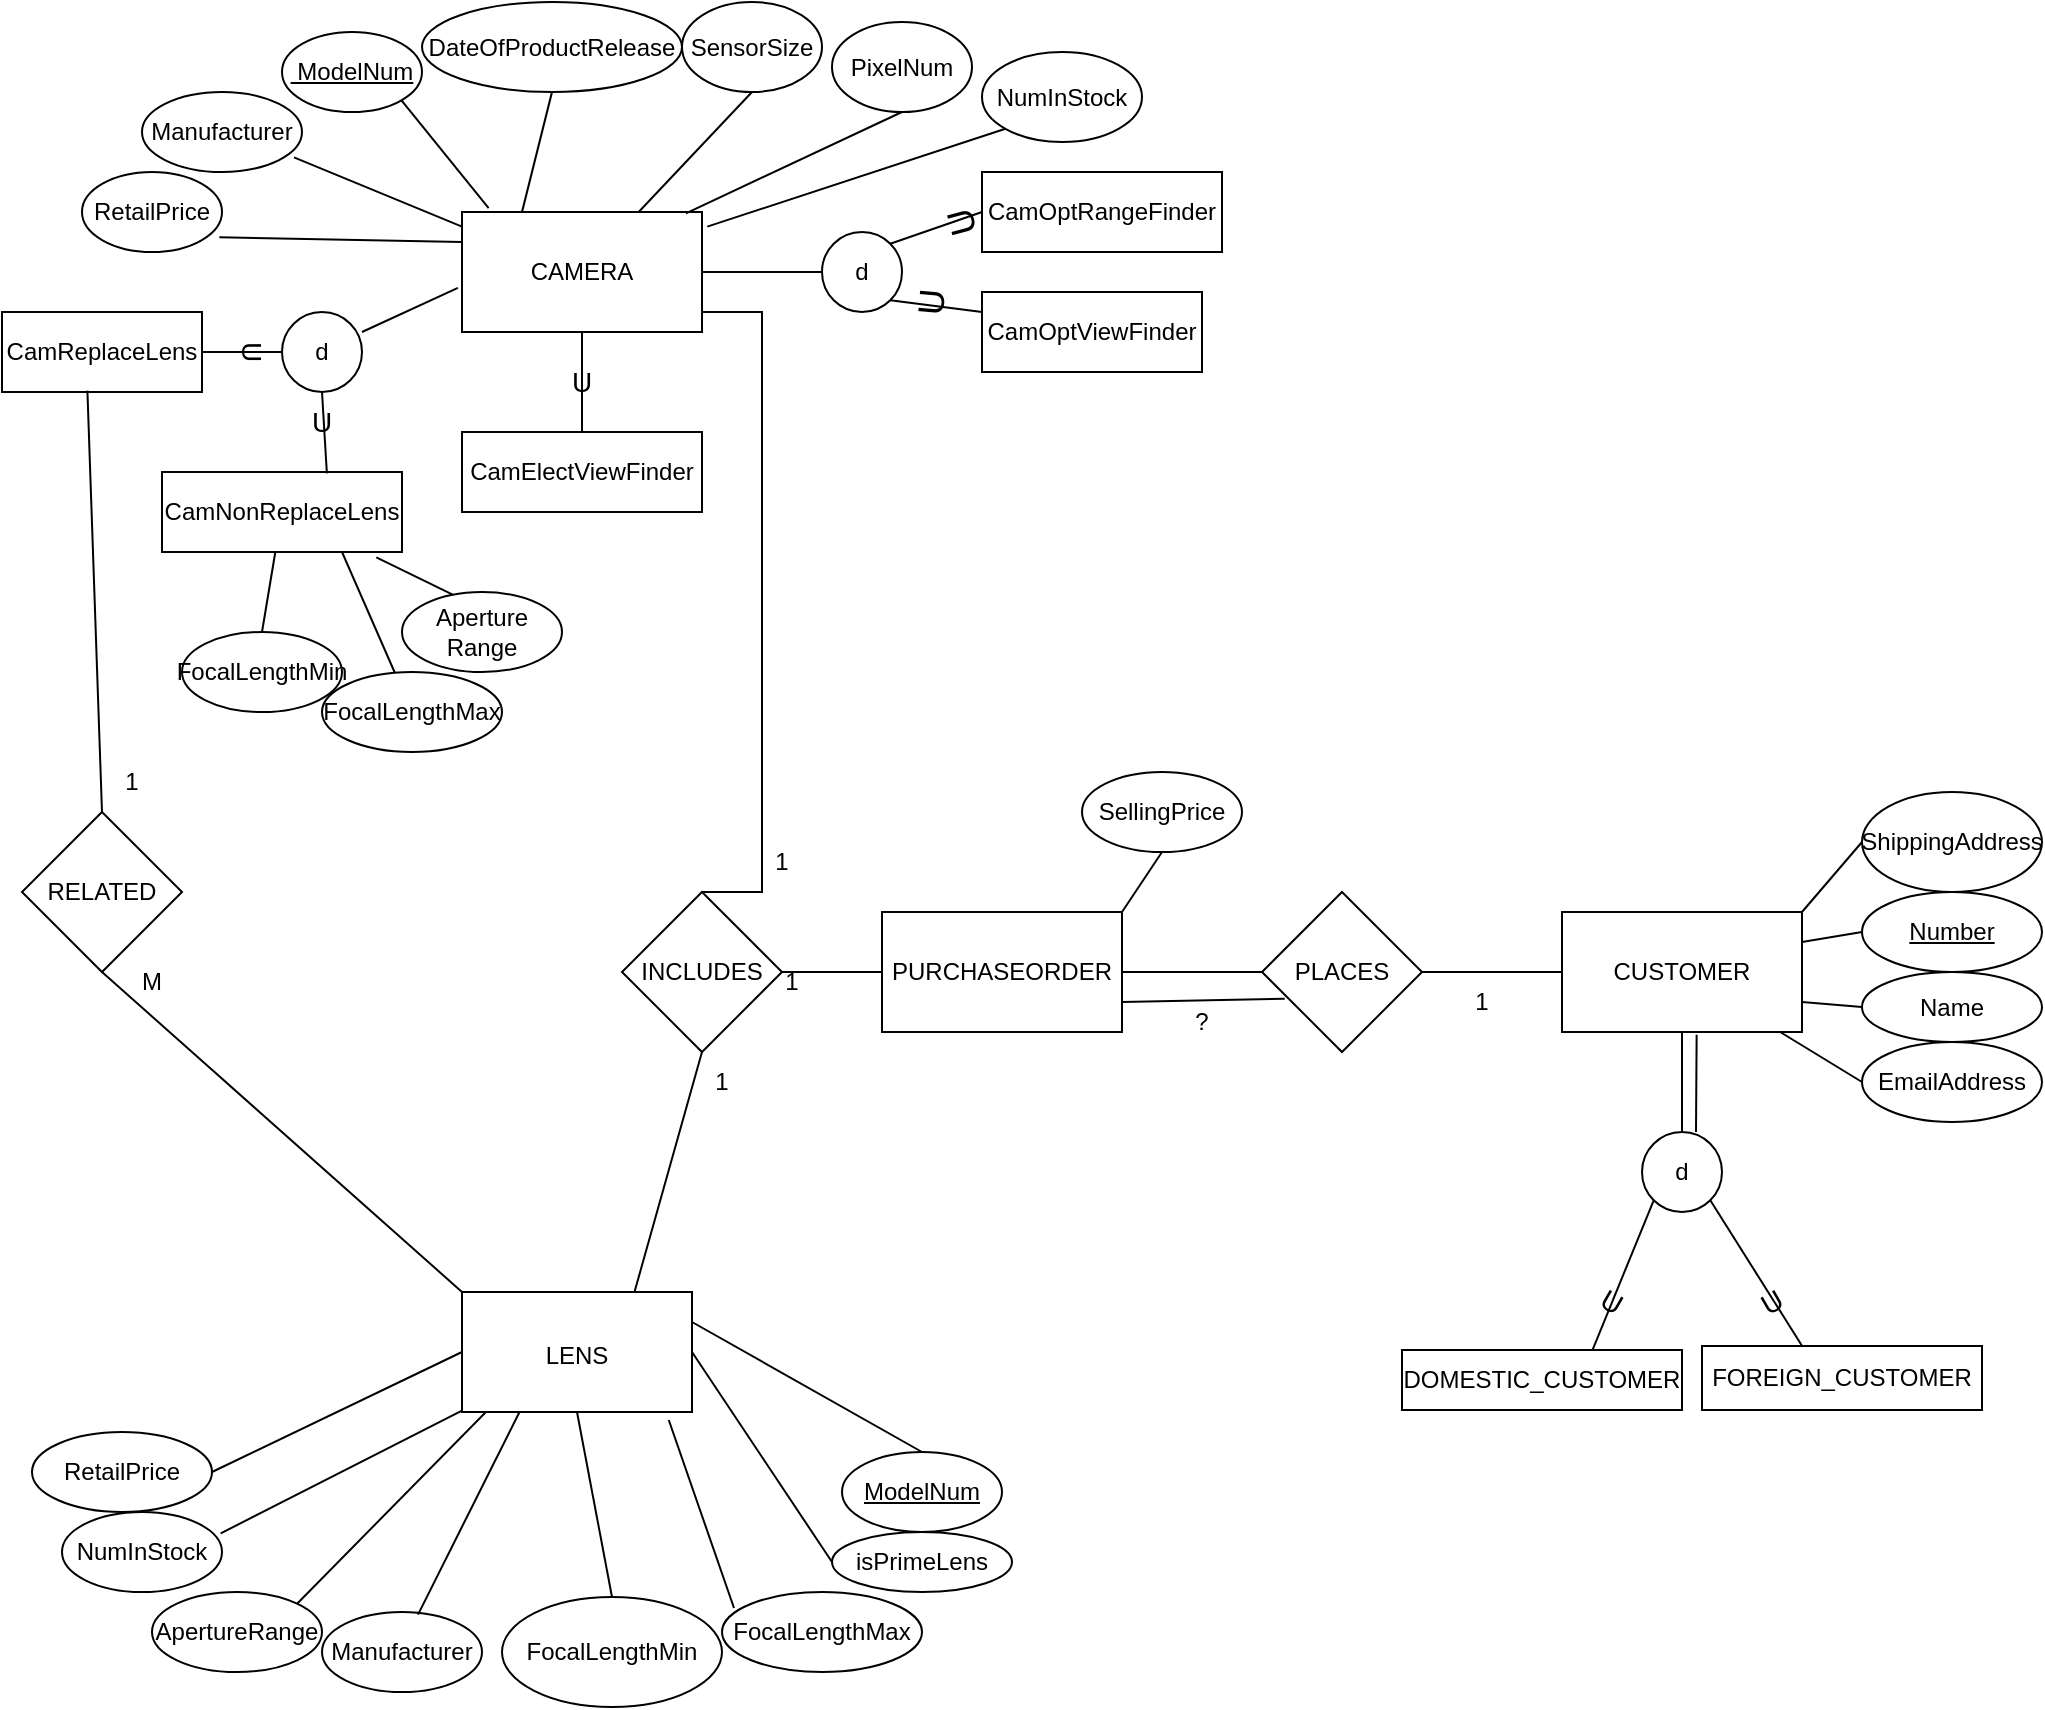 <mxfile version="20.5.1" type="github">
  <diagram id="KfZb-Jq6p3Ua2yuw38om" name="Page-1">
    <mxGraphModel dx="2062" dy="1118" grid="1" gridSize="10" guides="1" tooltips="1" connect="1" arrows="1" fold="1" page="1" pageScale="1" pageWidth="1700" pageHeight="1100" math="0" shadow="0">
      <root>
        <mxCell id="0" />
        <mxCell id="1" parent="0" />
        <mxCell id="veIapIsxb33gpfjiFNoJ-1" value="CAMERA" style="rounded=0;whiteSpace=wrap;html=1;" vertex="1" parent="1">
          <mxGeometry x="260" y="130" width="120" height="60" as="geometry" />
        </mxCell>
        <mxCell id="veIapIsxb33gpfjiFNoJ-2" value="RetailPrice" style="ellipse;whiteSpace=wrap;html=1;" vertex="1" parent="1">
          <mxGeometry x="70" y="110" width="70" height="40" as="geometry" />
        </mxCell>
        <mxCell id="veIapIsxb33gpfjiFNoJ-3" value="Manufacturer" style="ellipse;whiteSpace=wrap;html=1;" vertex="1" parent="1">
          <mxGeometry x="100" y="70" width="80" height="40" as="geometry" />
        </mxCell>
        <mxCell id="veIapIsxb33gpfjiFNoJ-4" value="&lt;u&gt;&amp;nbsp;ModelNum&lt;/u&gt;" style="ellipse;whiteSpace=wrap;html=1;" vertex="1" parent="1">
          <mxGeometry x="170" y="40" width="70" height="40" as="geometry" />
        </mxCell>
        <mxCell id="veIapIsxb33gpfjiFNoJ-5" value="DateOfProductRelease" style="ellipse;whiteSpace=wrap;html=1;" vertex="1" parent="1">
          <mxGeometry x="240" y="25" width="130" height="45" as="geometry" />
        </mxCell>
        <mxCell id="veIapIsxb33gpfjiFNoJ-6" value="SensorSize" style="ellipse;whiteSpace=wrap;html=1;" vertex="1" parent="1">
          <mxGeometry x="370" y="25" width="70" height="45" as="geometry" />
        </mxCell>
        <mxCell id="veIapIsxb33gpfjiFNoJ-7" value="PixelNum" style="ellipse;whiteSpace=wrap;html=1;" vertex="1" parent="1">
          <mxGeometry x="445" y="35" width="70" height="45" as="geometry" />
        </mxCell>
        <mxCell id="veIapIsxb33gpfjiFNoJ-8" value="NumInStock" style="ellipse;whiteSpace=wrap;html=1;" vertex="1" parent="1">
          <mxGeometry x="520" y="50" width="80" height="45" as="geometry" />
        </mxCell>
        <mxCell id="veIapIsxb33gpfjiFNoJ-9" value="CamReplaceLens" style="rounded=0;whiteSpace=wrap;html=1;" vertex="1" parent="1">
          <mxGeometry x="30" y="180" width="100" height="40" as="geometry" />
        </mxCell>
        <mxCell id="veIapIsxb33gpfjiFNoJ-10" value="CamNonReplaceLens" style="rounded=0;whiteSpace=wrap;html=1;" vertex="1" parent="1">
          <mxGeometry x="110" y="260" width="120" height="40" as="geometry" />
        </mxCell>
        <mxCell id="veIapIsxb33gpfjiFNoJ-11" value="d" style="ellipse;whiteSpace=wrap;html=1;aspect=fixed;" vertex="1" parent="1">
          <mxGeometry x="170" y="180" width="40" height="40" as="geometry" />
        </mxCell>
        <mxCell id="veIapIsxb33gpfjiFNoJ-12" value="FocalLengthMin" style="ellipse;whiteSpace=wrap;html=1;" vertex="1" parent="1">
          <mxGeometry x="120" y="340" width="80" height="40" as="geometry" />
        </mxCell>
        <mxCell id="veIapIsxb33gpfjiFNoJ-13" value="Aperture Range" style="ellipse;whiteSpace=wrap;html=1;" vertex="1" parent="1">
          <mxGeometry x="230" y="320" width="80" height="40" as="geometry" />
        </mxCell>
        <mxCell id="veIapIsxb33gpfjiFNoJ-14" style="edgeStyle=orthogonalEdgeStyle;rounded=0;orthogonalLoop=1;jettySize=auto;html=1;exitX=0.5;exitY=1;exitDx=0;exitDy=0;" edge="1" parent="1" source="veIapIsxb33gpfjiFNoJ-10" target="veIapIsxb33gpfjiFNoJ-10">
          <mxGeometry relative="1" as="geometry" />
        </mxCell>
        <mxCell id="veIapIsxb33gpfjiFNoJ-15" value="" style="endArrow=none;html=1;rounded=0;entryX=-0.017;entryY=0.633;entryDx=0;entryDy=0;entryPerimeter=0;" edge="1" parent="1" target="veIapIsxb33gpfjiFNoJ-1">
          <mxGeometry width="50" height="50" relative="1" as="geometry">
            <mxPoint x="210" y="190" as="sourcePoint" />
            <mxPoint x="260" y="160" as="targetPoint" />
          </mxGeometry>
        </mxCell>
        <mxCell id="veIapIsxb33gpfjiFNoJ-18" value="" style="endArrow=none;html=1;rounded=0;entryX=0.5;entryY=1;entryDx=0;entryDy=0;exitX=0.687;exitY=0.017;exitDx=0;exitDy=0;exitPerimeter=0;" edge="1" parent="1" source="veIapIsxb33gpfjiFNoJ-10" target="veIapIsxb33gpfjiFNoJ-11">
          <mxGeometry width="50" height="50" relative="1" as="geometry">
            <mxPoint x="160" y="290" as="sourcePoint" />
            <mxPoint x="210" y="240" as="targetPoint" />
          </mxGeometry>
        </mxCell>
        <mxCell id="veIapIsxb33gpfjiFNoJ-19" value="" style="endArrow=none;html=1;rounded=0;entryX=0;entryY=0.5;entryDx=0;entryDy=0;exitX=1;exitY=0.5;exitDx=0;exitDy=0;" edge="1" parent="1" source="veIapIsxb33gpfjiFNoJ-9" target="veIapIsxb33gpfjiFNoJ-11">
          <mxGeometry width="50" height="50" relative="1" as="geometry">
            <mxPoint x="60" y="280" as="sourcePoint" />
            <mxPoint x="110" y="230" as="targetPoint" />
          </mxGeometry>
        </mxCell>
        <mxCell id="veIapIsxb33gpfjiFNoJ-20" value="" style="endArrow=none;html=1;rounded=0;exitX=0.5;exitY=0;exitDx=0;exitDy=0;" edge="1" parent="1" source="veIapIsxb33gpfjiFNoJ-12" target="veIapIsxb33gpfjiFNoJ-10">
          <mxGeometry width="50" height="50" relative="1" as="geometry">
            <mxPoint x="120" y="380" as="sourcePoint" />
            <mxPoint x="170" y="330" as="targetPoint" />
          </mxGeometry>
        </mxCell>
        <mxCell id="veIapIsxb33gpfjiFNoJ-21" value="" style="endArrow=none;html=1;rounded=0;exitX=0.317;exitY=0.033;exitDx=0;exitDy=0;exitPerimeter=0;entryX=0.893;entryY=1.067;entryDx=0;entryDy=0;entryPerimeter=0;" edge="1" parent="1" source="veIapIsxb33gpfjiFNoJ-13" target="veIapIsxb33gpfjiFNoJ-10">
          <mxGeometry width="50" height="50" relative="1" as="geometry">
            <mxPoint x="190" y="350" as="sourcePoint" />
            <mxPoint x="200" y="290" as="targetPoint" />
          </mxGeometry>
        </mxCell>
        <mxCell id="veIapIsxb33gpfjiFNoJ-22" value="" style="endArrow=none;html=1;rounded=0;entryX=0.981;entryY=0.817;entryDx=0;entryDy=0;entryPerimeter=0;exitX=0;exitY=0.25;exitDx=0;exitDy=0;" edge="1" parent="1" source="veIapIsxb33gpfjiFNoJ-1" target="veIapIsxb33gpfjiFNoJ-2">
          <mxGeometry width="50" height="50" relative="1" as="geometry">
            <mxPoint x="190" y="190" as="sourcePoint" />
            <mxPoint x="240" y="140" as="targetPoint" />
          </mxGeometry>
        </mxCell>
        <mxCell id="veIapIsxb33gpfjiFNoJ-23" value="" style="endArrow=none;html=1;rounded=0;entryX=0.95;entryY=0.817;entryDx=0;entryDy=0;entryPerimeter=0;exitX=0;exitY=0.122;exitDx=0;exitDy=0;exitPerimeter=0;" edge="1" parent="1" source="veIapIsxb33gpfjiFNoJ-1" target="veIapIsxb33gpfjiFNoJ-3">
          <mxGeometry width="50" height="50" relative="1" as="geometry">
            <mxPoint x="310" y="330" as="sourcePoint" />
            <mxPoint x="360" y="280" as="targetPoint" />
          </mxGeometry>
        </mxCell>
        <mxCell id="veIapIsxb33gpfjiFNoJ-24" value="" style="endArrow=none;html=1;rounded=0;entryX=1;entryY=1;entryDx=0;entryDy=0;exitX=0.111;exitY=-0.033;exitDx=0;exitDy=0;exitPerimeter=0;" edge="1" parent="1" source="veIapIsxb33gpfjiFNoJ-1" target="veIapIsxb33gpfjiFNoJ-4">
          <mxGeometry width="50" height="50" relative="1" as="geometry">
            <mxPoint x="440" y="290" as="sourcePoint" />
            <mxPoint x="490" y="240" as="targetPoint" />
          </mxGeometry>
        </mxCell>
        <mxCell id="veIapIsxb33gpfjiFNoJ-25" value="" style="endArrow=none;html=1;rounded=0;entryX=0.5;entryY=1;entryDx=0;entryDy=0;exitX=0.25;exitY=0;exitDx=0;exitDy=0;" edge="1" parent="1" source="veIapIsxb33gpfjiFNoJ-1" target="veIapIsxb33gpfjiFNoJ-5">
          <mxGeometry width="50" height="50" relative="1" as="geometry">
            <mxPoint x="400" y="420" as="sourcePoint" />
            <mxPoint x="450" y="370" as="targetPoint" />
          </mxGeometry>
        </mxCell>
        <mxCell id="veIapIsxb33gpfjiFNoJ-26" value="" style="endArrow=none;html=1;rounded=0;entryX=0.5;entryY=1;entryDx=0;entryDy=0;exitX=0.933;exitY=0.011;exitDx=0;exitDy=0;exitPerimeter=0;" edge="1" parent="1" source="veIapIsxb33gpfjiFNoJ-1" target="veIapIsxb33gpfjiFNoJ-7">
          <mxGeometry width="50" height="50" relative="1" as="geometry">
            <mxPoint x="330" y="270" as="sourcePoint" />
            <mxPoint x="380" y="220" as="targetPoint" />
          </mxGeometry>
        </mxCell>
        <mxCell id="veIapIsxb33gpfjiFNoJ-27" value="" style="endArrow=none;html=1;rounded=0;entryX=0;entryY=1;entryDx=0;entryDy=0;exitX=1.022;exitY=0.122;exitDx=0;exitDy=0;exitPerimeter=0;" edge="1" parent="1" source="veIapIsxb33gpfjiFNoJ-1" target="veIapIsxb33gpfjiFNoJ-8">
          <mxGeometry width="50" height="50" relative="1" as="geometry">
            <mxPoint x="300" y="270" as="sourcePoint" />
            <mxPoint x="350" y="220" as="targetPoint" />
          </mxGeometry>
        </mxCell>
        <mxCell id="veIapIsxb33gpfjiFNoJ-28" value="" style="endArrow=none;html=1;rounded=0;entryX=0.5;entryY=1;entryDx=0;entryDy=0;" edge="1" parent="1" source="veIapIsxb33gpfjiFNoJ-1" target="veIapIsxb33gpfjiFNoJ-6">
          <mxGeometry width="50" height="50" relative="1" as="geometry">
            <mxPoint x="370" y="290" as="sourcePoint" />
            <mxPoint x="420" y="240" as="targetPoint" />
          </mxGeometry>
        </mxCell>
        <mxCell id="veIapIsxb33gpfjiFNoJ-29" value="d" style="ellipse;whiteSpace=wrap;html=1;aspect=fixed;" vertex="1" parent="1">
          <mxGeometry x="440" y="140" width="40" height="40" as="geometry" />
        </mxCell>
        <mxCell id="veIapIsxb33gpfjiFNoJ-30" value="CamOptRangeFinder" style="rounded=0;whiteSpace=wrap;html=1;" vertex="1" parent="1">
          <mxGeometry x="520" y="110" width="120" height="40" as="geometry" />
        </mxCell>
        <mxCell id="veIapIsxb33gpfjiFNoJ-31" value="CamOptViewFinder" style="rounded=0;whiteSpace=wrap;html=1;" vertex="1" parent="1">
          <mxGeometry x="520" y="170" width="110" height="40" as="geometry" />
        </mxCell>
        <mxCell id="veIapIsxb33gpfjiFNoJ-32" value="" style="endArrow=none;html=1;rounded=0;exitX=1;exitY=0.5;exitDx=0;exitDy=0;entryX=0;entryY=0.5;entryDx=0;entryDy=0;" edge="1" parent="1" source="veIapIsxb33gpfjiFNoJ-1" target="veIapIsxb33gpfjiFNoJ-29">
          <mxGeometry width="50" height="50" relative="1" as="geometry">
            <mxPoint x="400" y="260" as="sourcePoint" />
            <mxPoint x="450" y="210" as="targetPoint" />
          </mxGeometry>
        </mxCell>
        <mxCell id="veIapIsxb33gpfjiFNoJ-33" value="" style="endArrow=none;html=1;rounded=0;entryX=1;entryY=1;entryDx=0;entryDy=0;exitX=0;exitY=0.25;exitDx=0;exitDy=0;" edge="1" parent="1" source="veIapIsxb33gpfjiFNoJ-31" target="veIapIsxb33gpfjiFNoJ-29">
          <mxGeometry width="50" height="50" relative="1" as="geometry">
            <mxPoint x="470" y="250" as="sourcePoint" />
            <mxPoint x="520" y="200" as="targetPoint" />
          </mxGeometry>
        </mxCell>
        <mxCell id="veIapIsxb33gpfjiFNoJ-34" value="" style="endArrow=none;html=1;rounded=0;exitX=1;exitY=0;exitDx=0;exitDy=0;entryX=0;entryY=0.5;entryDx=0;entryDy=0;" edge="1" parent="1" source="veIapIsxb33gpfjiFNoJ-29" target="veIapIsxb33gpfjiFNoJ-30">
          <mxGeometry width="50" height="50" relative="1" as="geometry">
            <mxPoint x="490" y="160" as="sourcePoint" />
            <mxPoint x="540" y="110" as="targetPoint" />
          </mxGeometry>
        </mxCell>
        <mxCell id="veIapIsxb33gpfjiFNoJ-35" value="CamElectViewFinder" style="rounded=0;whiteSpace=wrap;html=1;" vertex="1" parent="1">
          <mxGeometry x="260" y="240" width="120" height="40" as="geometry" />
        </mxCell>
        <mxCell id="veIapIsxb33gpfjiFNoJ-36" value="" style="endArrow=none;html=1;rounded=0;entryX=0.5;entryY=1;entryDx=0;entryDy=0;exitX=0.5;exitY=0;exitDx=0;exitDy=0;" edge="1" parent="1" source="veIapIsxb33gpfjiFNoJ-35" target="veIapIsxb33gpfjiFNoJ-1">
          <mxGeometry width="50" height="50" relative="1" as="geometry">
            <mxPoint x="300" y="260" as="sourcePoint" />
            <mxPoint x="350" y="210" as="targetPoint" />
          </mxGeometry>
        </mxCell>
        <mxCell id="veIapIsxb33gpfjiFNoJ-37" value="&lt;font style=&quot;font-size: 14px;&quot;&gt;U&lt;/font&gt;" style="text;html=1;strokeColor=none;fillColor=none;align=center;verticalAlign=middle;whiteSpace=wrap;rounded=0;" vertex="1" parent="1">
          <mxGeometry x="155" y="220" width="70" height="30" as="geometry" />
        </mxCell>
        <mxCell id="veIapIsxb33gpfjiFNoJ-38" value="&lt;font style=&quot;font-size: 14px;&quot;&gt;U&lt;/font&gt;" style="text;html=1;strokeColor=none;fillColor=none;align=center;verticalAlign=middle;whiteSpace=wrap;rounded=0;rotation=90;" vertex="1" parent="1">
          <mxGeometry x="130" y="190" width="50" height="20" as="geometry" />
        </mxCell>
        <mxCell id="veIapIsxb33gpfjiFNoJ-40" value="&lt;font style=&quot;font-size: 14px;&quot;&gt;U&lt;/font&gt;" style="text;html=1;strokeColor=none;fillColor=none;align=center;verticalAlign=middle;whiteSpace=wrap;rounded=0;" vertex="1" parent="1">
          <mxGeometry x="285" y="200" width="70" height="30" as="geometry" />
        </mxCell>
        <mxCell id="veIapIsxb33gpfjiFNoJ-41" value="&lt;font style=&quot;font-size: 18px;&quot;&gt;U&lt;/font&gt;" style="text;html=1;strokeColor=none;fillColor=none;align=center;verticalAlign=middle;whiteSpace=wrap;rounded=0;rotation=-85;" vertex="1" parent="1">
          <mxGeometry x="460" y="160" width="70" height="30" as="geometry" />
        </mxCell>
        <mxCell id="veIapIsxb33gpfjiFNoJ-43" value="U" style="text;html=1;strokeColor=none;fillColor=none;align=center;verticalAlign=middle;whiteSpace=wrap;rounded=0;fontSize=18;rotation=-105;" vertex="1" parent="1">
          <mxGeometry x="480" y="120" width="60" height="30" as="geometry" />
        </mxCell>
        <mxCell id="veIapIsxb33gpfjiFNoJ-44" value="&lt;span style=&quot;font-size: 12px;&quot;&gt;LENS&lt;/span&gt;" style="rounded=0;whiteSpace=wrap;html=1;fontSize=18;" vertex="1" parent="1">
          <mxGeometry x="260" y="670" width="115" height="60" as="geometry" />
        </mxCell>
        <mxCell id="veIapIsxb33gpfjiFNoJ-45" value="Manufacturer" style="ellipse;whiteSpace=wrap;html=1;fontSize=12;" vertex="1" parent="1">
          <mxGeometry x="190" y="830" width="80" height="40" as="geometry" />
        </mxCell>
        <mxCell id="veIapIsxb33gpfjiFNoJ-46" value="&lt;u&gt;ModelNum&lt;/u&gt;" style="ellipse;whiteSpace=wrap;html=1;fontSize=12;" vertex="1" parent="1">
          <mxGeometry x="450" y="750" width="80" height="40" as="geometry" />
        </mxCell>
        <mxCell id="veIapIsxb33gpfjiFNoJ-48" value="FocalLengthMin" style="ellipse;whiteSpace=wrap;html=1;fontSize=12;" vertex="1" parent="1">
          <mxGeometry x="280" y="822.5" width="110" height="55" as="geometry" />
        </mxCell>
        <mxCell id="veIapIsxb33gpfjiFNoJ-49" value="ApertureRange" style="ellipse;whiteSpace=wrap;html=1;fontSize=12;" vertex="1" parent="1">
          <mxGeometry x="105" y="820" width="85" height="40" as="geometry" />
        </mxCell>
        <mxCell id="veIapIsxb33gpfjiFNoJ-50" value="RetailPrice" style="ellipse;whiteSpace=wrap;html=1;fontSize=12;" vertex="1" parent="1">
          <mxGeometry x="45" y="740" width="90" height="40" as="geometry" />
        </mxCell>
        <mxCell id="veIapIsxb33gpfjiFNoJ-51" value="NumInStock" style="ellipse;whiteSpace=wrap;html=1;fontSize=12;" vertex="1" parent="1">
          <mxGeometry x="60" y="780" width="80" height="40" as="geometry" />
        </mxCell>
        <mxCell id="veIapIsxb33gpfjiFNoJ-52" value="" style="endArrow=none;html=1;rounded=0;fontSize=12;exitX=0.992;exitY=0.267;exitDx=0;exitDy=0;exitPerimeter=0;" edge="1" parent="1" source="veIapIsxb33gpfjiFNoJ-51" target="veIapIsxb33gpfjiFNoJ-44">
          <mxGeometry width="50" height="50" relative="1" as="geometry">
            <mxPoint x="150" y="720" as="sourcePoint" />
            <mxPoint x="180" y="620" as="targetPoint" />
          </mxGeometry>
        </mxCell>
        <mxCell id="veIapIsxb33gpfjiFNoJ-53" value="" style="endArrow=none;html=1;rounded=0;fontSize=12;entryX=0;entryY=0.5;entryDx=0;entryDy=0;exitX=1;exitY=0.5;exitDx=0;exitDy=0;" edge="1" parent="1" source="veIapIsxb33gpfjiFNoJ-50" target="veIapIsxb33gpfjiFNoJ-44">
          <mxGeometry width="50" height="50" relative="1" as="geometry">
            <mxPoint x="180" y="790" as="sourcePoint" />
            <mxPoint x="230" y="740" as="targetPoint" />
          </mxGeometry>
        </mxCell>
        <mxCell id="veIapIsxb33gpfjiFNoJ-54" value="" style="endArrow=none;html=1;rounded=0;fontSize=12;entryX=0.25;entryY=1;entryDx=0;entryDy=0;exitX=0.6;exitY=0.033;exitDx=0;exitDy=0;exitPerimeter=0;" edge="1" parent="1" source="veIapIsxb33gpfjiFNoJ-45" target="veIapIsxb33gpfjiFNoJ-44">
          <mxGeometry width="50" height="50" relative="1" as="geometry">
            <mxPoint x="240" y="830" as="sourcePoint" />
            <mxPoint x="290" y="780" as="targetPoint" />
          </mxGeometry>
        </mxCell>
        <mxCell id="veIapIsxb33gpfjiFNoJ-55" value="" style="endArrow=none;html=1;rounded=0;fontSize=12;entryX=0.104;entryY=1;entryDx=0;entryDy=0;entryPerimeter=0;exitX=1;exitY=0;exitDx=0;exitDy=0;" edge="1" parent="1" source="veIapIsxb33gpfjiFNoJ-49" target="veIapIsxb33gpfjiFNoJ-44">
          <mxGeometry width="50" height="50" relative="1" as="geometry">
            <mxPoint x="220" y="820" as="sourcePoint" />
            <mxPoint x="270" y="770" as="targetPoint" />
          </mxGeometry>
        </mxCell>
        <mxCell id="veIapIsxb33gpfjiFNoJ-56" value="" style="endArrow=none;html=1;rounded=0;fontSize=12;entryX=1;entryY=0.25;entryDx=0;entryDy=0;exitX=0.5;exitY=0;exitDx=0;exitDy=0;" edge="1" parent="1" source="veIapIsxb33gpfjiFNoJ-46" target="veIapIsxb33gpfjiFNoJ-44">
          <mxGeometry width="50" height="50" relative="1" as="geometry">
            <mxPoint x="320" y="820" as="sourcePoint" />
            <mxPoint x="370" y="770" as="targetPoint" />
          </mxGeometry>
        </mxCell>
        <mxCell id="veIapIsxb33gpfjiFNoJ-58" value="" style="endArrow=none;html=1;rounded=0;fontSize=12;entryX=0.5;entryY=1;entryDx=0;entryDy=0;exitX=0.5;exitY=0;exitDx=0;exitDy=0;" edge="1" parent="1" source="veIapIsxb33gpfjiFNoJ-48" target="veIapIsxb33gpfjiFNoJ-44">
          <mxGeometry width="50" height="50" relative="1" as="geometry">
            <mxPoint x="490" y="780" as="sourcePoint" />
            <mxPoint x="540" y="730" as="targetPoint" />
          </mxGeometry>
        </mxCell>
        <mxCell id="veIapIsxb33gpfjiFNoJ-59" value="FocalLengthMax" style="ellipse;whiteSpace=wrap;html=1;fontSize=12;" vertex="1" parent="1">
          <mxGeometry x="390" y="820" width="100" height="40" as="geometry" />
        </mxCell>
        <mxCell id="veIapIsxb33gpfjiFNoJ-60" value="isPrimeLens" style="ellipse;whiteSpace=wrap;html=1;fontSize=12;" vertex="1" parent="1">
          <mxGeometry x="445" y="790" width="90" height="30" as="geometry" />
        </mxCell>
        <mxCell id="veIapIsxb33gpfjiFNoJ-62" value="" style="endArrow=none;html=1;rounded=0;fontSize=12;entryX=0.899;entryY=1.067;entryDx=0;entryDy=0;exitX=0.06;exitY=0.2;exitDx=0;exitDy=0;exitPerimeter=0;entryPerimeter=0;" edge="1" parent="1" source="veIapIsxb33gpfjiFNoJ-59" target="veIapIsxb33gpfjiFNoJ-44">
          <mxGeometry width="50" height="50" relative="1" as="geometry">
            <mxPoint x="385.754" y="850.734" as="sourcePoint" />
            <mxPoint x="366.25" y="750" as="targetPoint" />
            <Array as="points" />
          </mxGeometry>
        </mxCell>
        <mxCell id="veIapIsxb33gpfjiFNoJ-63" value="" style="endArrow=none;html=1;rounded=0;fontSize=12;exitX=1;exitY=0.5;exitDx=0;exitDy=0;entryX=0;entryY=0.5;entryDx=0;entryDy=0;" edge="1" parent="1" source="veIapIsxb33gpfjiFNoJ-44" target="veIapIsxb33gpfjiFNoJ-60">
          <mxGeometry width="50" height="50" relative="1" as="geometry">
            <mxPoint x="440" y="750" as="sourcePoint" />
            <mxPoint x="490" y="700" as="targetPoint" />
          </mxGeometry>
        </mxCell>
        <mxCell id="veIapIsxb33gpfjiFNoJ-64" value="CUSTOMER" style="rounded=0;whiteSpace=wrap;html=1;fontSize=12;" vertex="1" parent="1">
          <mxGeometry x="810" y="480" width="120" height="60" as="geometry" />
        </mxCell>
        <mxCell id="veIapIsxb33gpfjiFNoJ-65" value="d" style="ellipse;whiteSpace=wrap;html=1;aspect=fixed;fontSize=12;" vertex="1" parent="1">
          <mxGeometry x="850" y="590" width="40" height="40" as="geometry" />
        </mxCell>
        <mxCell id="veIapIsxb33gpfjiFNoJ-66" value="DOMESTIC_CUSTOMER" style="rounded=0;whiteSpace=wrap;html=1;fontSize=12;" vertex="1" parent="1">
          <mxGeometry x="730" y="699" width="140" height="30" as="geometry" />
        </mxCell>
        <mxCell id="veIapIsxb33gpfjiFNoJ-67" value="FOREIGN_CUSTOMER" style="rounded=0;whiteSpace=wrap;html=1;fontSize=12;" vertex="1" parent="1">
          <mxGeometry x="880" y="697" width="140" height="32" as="geometry" />
        </mxCell>
        <mxCell id="veIapIsxb33gpfjiFNoJ-68" value="" style="endArrow=none;html=1;rounded=0;fontSize=12;entryX=0;entryY=1;entryDx=0;entryDy=0;exitX=0.681;exitY=-0.006;exitDx=0;exitDy=0;exitPerimeter=0;" edge="1" parent="1" source="veIapIsxb33gpfjiFNoJ-66" target="veIapIsxb33gpfjiFNoJ-65">
          <mxGeometry width="50" height="50" relative="1" as="geometry">
            <mxPoint x="930" y="840" as="sourcePoint" />
            <mxPoint x="980" y="790" as="targetPoint" />
          </mxGeometry>
        </mxCell>
        <mxCell id="veIapIsxb33gpfjiFNoJ-69" value="" style="endArrow=none;html=1;rounded=0;fontSize=12;entryX=1;entryY=1;entryDx=0;entryDy=0;exitX=0.357;exitY=-0.005;exitDx=0;exitDy=0;exitPerimeter=0;" edge="1" parent="1" source="veIapIsxb33gpfjiFNoJ-67" target="veIapIsxb33gpfjiFNoJ-65">
          <mxGeometry width="50" height="50" relative="1" as="geometry">
            <mxPoint x="1070" y="860" as="sourcePoint" />
            <mxPoint x="1120" y="810" as="targetPoint" />
          </mxGeometry>
        </mxCell>
        <mxCell id="veIapIsxb33gpfjiFNoJ-70" value="" style="endArrow=none;html=1;rounded=0;fontSize=12;entryX=0.5;entryY=1;entryDx=0;entryDy=0;exitX=0.5;exitY=0;exitDx=0;exitDy=0;" edge="1" parent="1" source="veIapIsxb33gpfjiFNoJ-65" target="veIapIsxb33gpfjiFNoJ-64">
          <mxGeometry width="50" height="50" relative="1" as="geometry">
            <mxPoint x="960" y="830" as="sourcePoint" />
            <mxPoint x="1010" y="780" as="targetPoint" />
          </mxGeometry>
        </mxCell>
        <mxCell id="veIapIsxb33gpfjiFNoJ-71" value="" style="endArrow=none;html=1;rounded=0;fontSize=12;entryX=0.561;entryY=1.022;entryDx=0;entryDy=0;entryPerimeter=0;" edge="1" parent="1" target="veIapIsxb33gpfjiFNoJ-64">
          <mxGeometry width="50" height="50" relative="1" as="geometry">
            <mxPoint x="877" y="590" as="sourcePoint" />
            <mxPoint x="870" y="540" as="targetPoint" />
          </mxGeometry>
        </mxCell>
        <mxCell id="veIapIsxb33gpfjiFNoJ-72" value="&lt;font style=&quot;font-size: 14px;&quot;&gt;U&lt;/font&gt;" style="text;html=1;strokeColor=none;fillColor=none;align=center;verticalAlign=middle;whiteSpace=wrap;rounded=0;rotation=30;" vertex="1" parent="1">
          <mxGeometry x="800" y="660" width="70" height="30" as="geometry" />
        </mxCell>
        <mxCell id="veIapIsxb33gpfjiFNoJ-73" value="&lt;font style=&quot;font-size: 14px;&quot;&gt;U&lt;/font&gt;" style="text;html=1;strokeColor=none;fillColor=none;align=center;verticalAlign=middle;whiteSpace=wrap;rounded=0;rotation=-30;" vertex="1" parent="1">
          <mxGeometry x="880" y="660" width="70" height="30" as="geometry" />
        </mxCell>
        <mxCell id="veIapIsxb33gpfjiFNoJ-75" value="PURCHASEORDER" style="rounded=0;whiteSpace=wrap;html=1;fontSize=12;" vertex="1" parent="1">
          <mxGeometry x="470" y="480" width="120" height="60" as="geometry" />
        </mxCell>
        <mxCell id="veIapIsxb33gpfjiFNoJ-76" value="&lt;u&gt;Number&lt;/u&gt;" style="ellipse;whiteSpace=wrap;html=1;fontSize=12;" vertex="1" parent="1">
          <mxGeometry x="960" y="470" width="90" height="40" as="geometry" />
        </mxCell>
        <mxCell id="veIapIsxb33gpfjiFNoJ-77" value="Name" style="ellipse;whiteSpace=wrap;html=1;fontSize=12;" vertex="1" parent="1">
          <mxGeometry x="960" y="510" width="90" height="35" as="geometry" />
        </mxCell>
        <mxCell id="veIapIsxb33gpfjiFNoJ-78" value="EmailAddress" style="ellipse;whiteSpace=wrap;html=1;fontSize=12;" vertex="1" parent="1">
          <mxGeometry x="960" y="545" width="90" height="40" as="geometry" />
        </mxCell>
        <mxCell id="veIapIsxb33gpfjiFNoJ-79" value="ShippingAddress" style="ellipse;whiteSpace=wrap;html=1;fontSize=12;" vertex="1" parent="1">
          <mxGeometry x="960" y="420" width="90" height="50" as="geometry" />
        </mxCell>
        <mxCell id="veIapIsxb33gpfjiFNoJ-82" value="" style="endArrow=none;html=1;rounded=0;fontSize=12;entryX=0;entryY=0.5;entryDx=0;entryDy=0;exitX=1;exitY=0;exitDx=0;exitDy=0;" edge="1" parent="1" source="veIapIsxb33gpfjiFNoJ-64" target="veIapIsxb33gpfjiFNoJ-79">
          <mxGeometry width="50" height="50" relative="1" as="geometry">
            <mxPoint x="890" y="490" as="sourcePoint" />
            <mxPoint x="940" y="440" as="targetPoint" />
          </mxGeometry>
        </mxCell>
        <mxCell id="veIapIsxb33gpfjiFNoJ-83" value="" style="endArrow=none;html=1;rounded=0;fontSize=12;entryX=0;entryY=0.5;entryDx=0;entryDy=0;exitX=1;exitY=0.25;exitDx=0;exitDy=0;" edge="1" parent="1" source="veIapIsxb33gpfjiFNoJ-64" target="veIapIsxb33gpfjiFNoJ-76">
          <mxGeometry width="50" height="50" relative="1" as="geometry">
            <mxPoint x="700" y="540" as="sourcePoint" />
            <mxPoint x="750" y="490" as="targetPoint" />
          </mxGeometry>
        </mxCell>
        <mxCell id="veIapIsxb33gpfjiFNoJ-84" value="" style="endArrow=none;html=1;rounded=0;fontSize=12;entryX=0;entryY=0.5;entryDx=0;entryDy=0;exitX=1;exitY=0.75;exitDx=0;exitDy=0;" edge="1" parent="1" source="veIapIsxb33gpfjiFNoJ-64" target="veIapIsxb33gpfjiFNoJ-77">
          <mxGeometry width="50" height="50" relative="1" as="geometry">
            <mxPoint x="760" y="610" as="sourcePoint" />
            <mxPoint x="810" y="560" as="targetPoint" />
          </mxGeometry>
        </mxCell>
        <mxCell id="veIapIsxb33gpfjiFNoJ-85" value="" style="endArrow=none;html=1;rounded=0;fontSize=12;entryX=0;entryY=0.5;entryDx=0;entryDy=0;" edge="1" parent="1" source="veIapIsxb33gpfjiFNoJ-64" target="veIapIsxb33gpfjiFNoJ-78">
          <mxGeometry width="50" height="50" relative="1" as="geometry">
            <mxPoint x="720" y="620" as="sourcePoint" />
            <mxPoint x="770" y="570" as="targetPoint" />
          </mxGeometry>
        </mxCell>
        <mxCell id="veIapIsxb33gpfjiFNoJ-86" value="SellingPrice" style="ellipse;whiteSpace=wrap;html=1;fontSize=12;" vertex="1" parent="1">
          <mxGeometry x="570" y="410" width="80" height="40" as="geometry" />
        </mxCell>
        <mxCell id="veIapIsxb33gpfjiFNoJ-87" value="" style="endArrow=none;html=1;rounded=0;fontSize=12;exitX=1;exitY=0;exitDx=0;exitDy=0;" edge="1" parent="1" source="veIapIsxb33gpfjiFNoJ-75">
          <mxGeometry width="50" height="50" relative="1" as="geometry">
            <mxPoint x="590" y="520" as="sourcePoint" />
            <mxPoint x="610" y="450" as="targetPoint" />
          </mxGeometry>
        </mxCell>
        <mxCell id="veIapIsxb33gpfjiFNoJ-88" value="PLACES" style="rhombus;whiteSpace=wrap;html=1;fontSize=12;" vertex="1" parent="1">
          <mxGeometry x="660" y="470" width="80" height="80" as="geometry" />
        </mxCell>
        <mxCell id="veIapIsxb33gpfjiFNoJ-89" value="" style="endArrow=none;html=1;rounded=0;fontSize=12;entryX=0;entryY=0.5;entryDx=0;entryDy=0;exitX=1;exitY=0.5;exitDx=0;exitDy=0;" edge="1" parent="1" source="veIapIsxb33gpfjiFNoJ-88" target="veIapIsxb33gpfjiFNoJ-64">
          <mxGeometry width="50" height="50" relative="1" as="geometry">
            <mxPoint x="750" y="580" as="sourcePoint" />
            <mxPoint x="800" y="530" as="targetPoint" />
          </mxGeometry>
        </mxCell>
        <mxCell id="veIapIsxb33gpfjiFNoJ-90" value="" style="endArrow=none;html=1;rounded=0;fontSize=12;entryX=0;entryY=0.5;entryDx=0;entryDy=0;exitX=1;exitY=0.5;exitDx=0;exitDy=0;" edge="1" parent="1" source="veIapIsxb33gpfjiFNoJ-75" target="veIapIsxb33gpfjiFNoJ-88">
          <mxGeometry width="50" height="50" relative="1" as="geometry">
            <mxPoint x="580" y="580" as="sourcePoint" />
            <mxPoint x="630" y="530" as="targetPoint" />
          </mxGeometry>
        </mxCell>
        <mxCell id="veIapIsxb33gpfjiFNoJ-91" value="RELATED" style="rhombus;whiteSpace=wrap;html=1;fontSize=12;" vertex="1" parent="1">
          <mxGeometry x="40" y="430" width="80" height="80" as="geometry" />
        </mxCell>
        <mxCell id="veIapIsxb33gpfjiFNoJ-92" value="" style="endArrow=none;html=1;rounded=0;fontSize=12;entryX=0.427;entryY=0.983;entryDx=0;entryDy=0;entryPerimeter=0;exitX=0.5;exitY=0;exitDx=0;exitDy=0;" edge="1" parent="1" source="veIapIsxb33gpfjiFNoJ-91" target="veIapIsxb33gpfjiFNoJ-9">
          <mxGeometry width="50" height="50" relative="1" as="geometry">
            <mxPoint x="50" y="400" as="sourcePoint" />
            <mxPoint x="100" y="350" as="targetPoint" />
          </mxGeometry>
        </mxCell>
        <mxCell id="veIapIsxb33gpfjiFNoJ-93" value="" style="endArrow=none;html=1;rounded=0;fontSize=12;entryX=0.5;entryY=1;entryDx=0;entryDy=0;exitX=0;exitY=0;exitDx=0;exitDy=0;" edge="1" parent="1" source="veIapIsxb33gpfjiFNoJ-44" target="veIapIsxb33gpfjiFNoJ-91">
          <mxGeometry width="50" height="50" relative="1" as="geometry">
            <mxPoint x="140" y="640" as="sourcePoint" />
            <mxPoint x="190" y="590" as="targetPoint" />
          </mxGeometry>
        </mxCell>
        <mxCell id="veIapIsxb33gpfjiFNoJ-94" value="INCLUDES" style="rhombus;whiteSpace=wrap;html=1;fontSize=12;" vertex="1" parent="1">
          <mxGeometry x="340" y="470" width="80" height="80" as="geometry" />
        </mxCell>
        <mxCell id="veIapIsxb33gpfjiFNoJ-95" value="" style="endArrow=none;html=1;rounded=0;fontSize=12;entryX=0.5;entryY=1;entryDx=0;entryDy=0;exitX=0.75;exitY=0;exitDx=0;exitDy=0;" edge="1" parent="1" source="veIapIsxb33gpfjiFNoJ-44" target="veIapIsxb33gpfjiFNoJ-94">
          <mxGeometry width="50" height="50" relative="1" as="geometry">
            <mxPoint x="350" y="640" as="sourcePoint" />
            <mxPoint x="400" y="590" as="targetPoint" />
          </mxGeometry>
        </mxCell>
        <mxCell id="veIapIsxb33gpfjiFNoJ-96" value="" style="endArrow=none;html=1;rounded=0;fontSize=12;exitX=0.5;exitY=0;exitDx=0;exitDy=0;" edge="1" parent="1" source="veIapIsxb33gpfjiFNoJ-94">
          <mxGeometry width="50" height="50" relative="1" as="geometry">
            <mxPoint x="380" y="460" as="sourcePoint" />
            <mxPoint x="380" y="180" as="targetPoint" />
            <Array as="points">
              <mxPoint x="410" y="470" />
              <mxPoint x="410" y="180" />
            </Array>
          </mxGeometry>
        </mxCell>
        <mxCell id="veIapIsxb33gpfjiFNoJ-97" value="" style="endArrow=none;html=1;rounded=0;fontSize=12;exitX=1;exitY=0.5;exitDx=0;exitDy=0;" edge="1" parent="1" source="veIapIsxb33gpfjiFNoJ-94">
          <mxGeometry width="50" height="50" relative="1" as="geometry">
            <mxPoint x="420" y="560" as="sourcePoint" />
            <mxPoint x="470" y="510" as="targetPoint" />
          </mxGeometry>
        </mxCell>
        <mxCell id="veIapIsxb33gpfjiFNoJ-98" value="" style="endArrow=none;html=1;rounded=0;fontSize=12;exitX=1;exitY=0.75;exitDx=0;exitDy=0;entryX=0.142;entryY=0.667;entryDx=0;entryDy=0;entryPerimeter=0;" edge="1" parent="1" source="veIapIsxb33gpfjiFNoJ-75" target="veIapIsxb33gpfjiFNoJ-88">
          <mxGeometry width="50" height="50" relative="1" as="geometry">
            <mxPoint x="600" y="600" as="sourcePoint" />
            <mxPoint x="650" y="550" as="targetPoint" />
          </mxGeometry>
        </mxCell>
        <mxCell id="veIapIsxb33gpfjiFNoJ-99" value="M" style="text;html=1;strokeColor=none;fillColor=none;align=center;verticalAlign=middle;whiteSpace=wrap;rounded=0;fontSize=12;" vertex="1" parent="1">
          <mxGeometry x="75" y="500" width="60" height="30" as="geometry" />
        </mxCell>
        <mxCell id="veIapIsxb33gpfjiFNoJ-100" value="1" style="text;html=1;strokeColor=none;fillColor=none;align=center;verticalAlign=middle;whiteSpace=wrap;rounded=0;fontSize=12;" vertex="1" parent="1">
          <mxGeometry x="65" y="400" width="60" height="30" as="geometry" />
        </mxCell>
        <mxCell id="veIapIsxb33gpfjiFNoJ-101" value="1" style="text;html=1;strokeColor=none;fillColor=none;align=center;verticalAlign=middle;whiteSpace=wrap;rounded=0;fontSize=12;" vertex="1" parent="1">
          <mxGeometry x="740" y="510" width="60" height="30" as="geometry" />
        </mxCell>
        <mxCell id="veIapIsxb33gpfjiFNoJ-102" value="1" style="text;html=1;strokeColor=none;fillColor=none;align=center;verticalAlign=middle;whiteSpace=wrap;rounded=0;fontSize=12;" vertex="1" parent="1">
          <mxGeometry x="390" y="440" width="60" height="30" as="geometry" />
        </mxCell>
        <mxCell id="veIapIsxb33gpfjiFNoJ-105" value="1" style="text;html=1;strokeColor=none;fillColor=none;align=center;verticalAlign=middle;whiteSpace=wrap;rounded=0;fontSize=12;" vertex="1" parent="1">
          <mxGeometry x="360" y="550" width="60" height="30" as="geometry" />
        </mxCell>
        <mxCell id="veIapIsxb33gpfjiFNoJ-106" value="1" style="text;html=1;strokeColor=none;fillColor=none;align=center;verticalAlign=middle;whiteSpace=wrap;rounded=0;fontSize=12;" vertex="1" parent="1">
          <mxGeometry x="395" y="500" width="60" height="30" as="geometry" />
        </mxCell>
        <mxCell id="veIapIsxb33gpfjiFNoJ-107" value="?" style="text;html=1;strokeColor=none;fillColor=none;align=center;verticalAlign=middle;whiteSpace=wrap;rounded=0;fontSize=12;" vertex="1" parent="1">
          <mxGeometry x="600" y="520" width="60" height="30" as="geometry" />
        </mxCell>
        <mxCell id="veIapIsxb33gpfjiFNoJ-109" value="FocalLengthMax" style="ellipse;whiteSpace=wrap;html=1;fontSize=12;" vertex="1" parent="1">
          <mxGeometry x="190" y="360" width="90" height="40" as="geometry" />
        </mxCell>
        <mxCell id="veIapIsxb33gpfjiFNoJ-110" value="" style="endArrow=none;html=1;rounded=0;fontSize=12;entryX=0.75;entryY=1;entryDx=0;entryDy=0;" edge="1" parent="1" source="veIapIsxb33gpfjiFNoJ-109" target="veIapIsxb33gpfjiFNoJ-10">
          <mxGeometry width="50" height="50" relative="1" as="geometry">
            <mxPoint x="190" y="370" as="sourcePoint" />
            <mxPoint x="240" y="320" as="targetPoint" />
          </mxGeometry>
        </mxCell>
      </root>
    </mxGraphModel>
  </diagram>
</mxfile>
